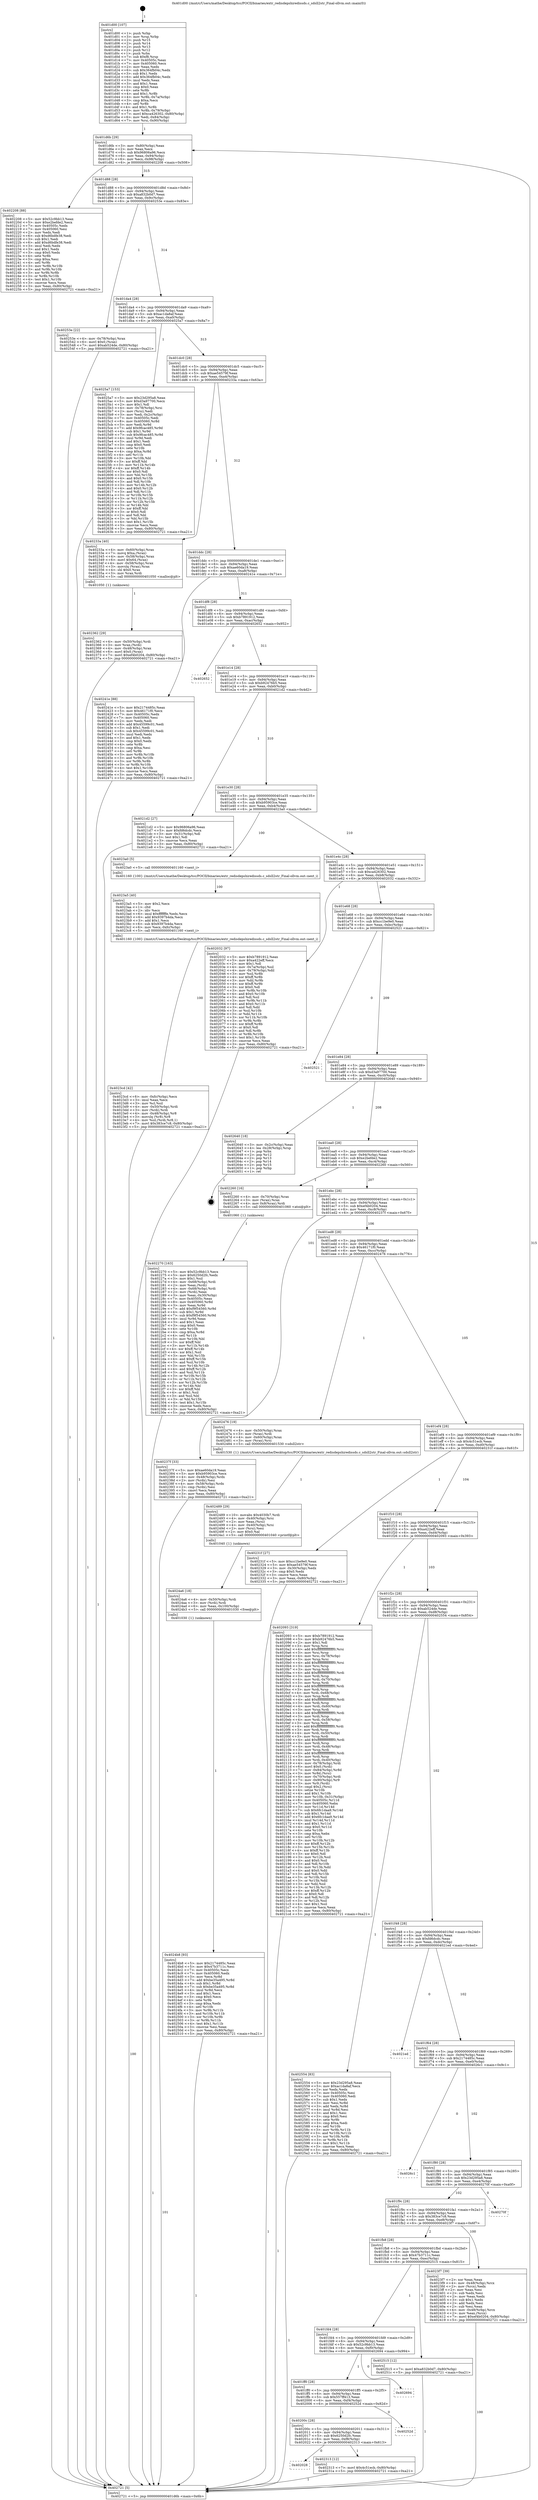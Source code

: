 digraph "0x401d00" {
  label = "0x401d00 (/mnt/c/Users/mathe/Desktop/tcc/POCII/binaries/extr_redisdepshiredissds.c_sdsll2str_Final-ollvm.out::main(0))"
  labelloc = "t"
  node[shape=record]

  Entry [label="",width=0.3,height=0.3,shape=circle,fillcolor=black,style=filled]
  "0x401d6b" [label="{
     0x401d6b [29]\l
     | [instrs]\l
     &nbsp;&nbsp;0x401d6b \<+3\>: mov -0x80(%rbp),%eax\l
     &nbsp;&nbsp;0x401d6e \<+2\>: mov %eax,%ecx\l
     &nbsp;&nbsp;0x401d70 \<+6\>: sub $0x96806a96,%ecx\l
     &nbsp;&nbsp;0x401d76 \<+6\>: mov %eax,-0x94(%rbp)\l
     &nbsp;&nbsp;0x401d7c \<+6\>: mov %ecx,-0x98(%rbp)\l
     &nbsp;&nbsp;0x401d82 \<+6\>: je 0000000000402208 \<main+0x508\>\l
  }"]
  "0x402208" [label="{
     0x402208 [88]\l
     | [instrs]\l
     &nbsp;&nbsp;0x402208 \<+5\>: mov $0x52c9bb13,%eax\l
     &nbsp;&nbsp;0x40220d \<+5\>: mov $0xe2befde2,%ecx\l
     &nbsp;&nbsp;0x402212 \<+7\>: mov 0x40505c,%edx\l
     &nbsp;&nbsp;0x402219 \<+7\>: mov 0x405060,%esi\l
     &nbsp;&nbsp;0x402220 \<+2\>: mov %edx,%edi\l
     &nbsp;&nbsp;0x402222 \<+6\>: sub $0xd6bdfe38,%edi\l
     &nbsp;&nbsp;0x402228 \<+3\>: sub $0x1,%edi\l
     &nbsp;&nbsp;0x40222b \<+6\>: add $0xd6bdfe38,%edi\l
     &nbsp;&nbsp;0x402231 \<+3\>: imul %edi,%edx\l
     &nbsp;&nbsp;0x402234 \<+3\>: and $0x1,%edx\l
     &nbsp;&nbsp;0x402237 \<+3\>: cmp $0x0,%edx\l
     &nbsp;&nbsp;0x40223a \<+4\>: sete %r8b\l
     &nbsp;&nbsp;0x40223e \<+3\>: cmp $0xa,%esi\l
     &nbsp;&nbsp;0x402241 \<+4\>: setl %r9b\l
     &nbsp;&nbsp;0x402245 \<+3\>: mov %r8b,%r10b\l
     &nbsp;&nbsp;0x402248 \<+3\>: and %r9b,%r10b\l
     &nbsp;&nbsp;0x40224b \<+3\>: xor %r9b,%r8b\l
     &nbsp;&nbsp;0x40224e \<+3\>: or %r8b,%r10b\l
     &nbsp;&nbsp;0x402251 \<+4\>: test $0x1,%r10b\l
     &nbsp;&nbsp;0x402255 \<+3\>: cmovne %ecx,%eax\l
     &nbsp;&nbsp;0x402258 \<+3\>: mov %eax,-0x80(%rbp)\l
     &nbsp;&nbsp;0x40225b \<+5\>: jmp 0000000000402721 \<main+0xa21\>\l
  }"]
  "0x401d88" [label="{
     0x401d88 [28]\l
     | [instrs]\l
     &nbsp;&nbsp;0x401d88 \<+5\>: jmp 0000000000401d8d \<main+0x8d\>\l
     &nbsp;&nbsp;0x401d8d \<+6\>: mov -0x94(%rbp),%eax\l
     &nbsp;&nbsp;0x401d93 \<+5\>: sub $0xa832b0d7,%eax\l
     &nbsp;&nbsp;0x401d98 \<+6\>: mov %eax,-0x9c(%rbp)\l
     &nbsp;&nbsp;0x401d9e \<+6\>: je 000000000040253e \<main+0x83e\>\l
  }"]
  Exit [label="",width=0.3,height=0.3,shape=circle,fillcolor=black,style=filled,peripheries=2]
  "0x40253e" [label="{
     0x40253e [22]\l
     | [instrs]\l
     &nbsp;&nbsp;0x40253e \<+4\>: mov -0x78(%rbp),%rax\l
     &nbsp;&nbsp;0x402542 \<+6\>: movl $0x0,(%rax)\l
     &nbsp;&nbsp;0x402548 \<+7\>: movl $0xab524de,-0x80(%rbp)\l
     &nbsp;&nbsp;0x40254f \<+5\>: jmp 0000000000402721 \<main+0xa21\>\l
  }"]
  "0x401da4" [label="{
     0x401da4 [28]\l
     | [instrs]\l
     &nbsp;&nbsp;0x401da4 \<+5\>: jmp 0000000000401da9 \<main+0xa9\>\l
     &nbsp;&nbsp;0x401da9 \<+6\>: mov -0x94(%rbp),%eax\l
     &nbsp;&nbsp;0x401daf \<+5\>: sub $0xac1da8af,%eax\l
     &nbsp;&nbsp;0x401db4 \<+6\>: mov %eax,-0xa0(%rbp)\l
     &nbsp;&nbsp;0x401dba \<+6\>: je 00000000004025a7 \<main+0x8a7\>\l
  }"]
  "0x4024b8" [label="{
     0x4024b8 [93]\l
     | [instrs]\l
     &nbsp;&nbsp;0x4024b8 \<+5\>: mov $0x2174485c,%eax\l
     &nbsp;&nbsp;0x4024bd \<+5\>: mov $0x47b3711c,%esi\l
     &nbsp;&nbsp;0x4024c2 \<+7\>: mov 0x40505c,%ecx\l
     &nbsp;&nbsp;0x4024c9 \<+7\>: mov 0x405060,%edx\l
     &nbsp;&nbsp;0x4024d0 \<+3\>: mov %ecx,%r8d\l
     &nbsp;&nbsp;0x4024d3 \<+7\>: add $0xbe35a495,%r8d\l
     &nbsp;&nbsp;0x4024da \<+4\>: sub $0x1,%r8d\l
     &nbsp;&nbsp;0x4024de \<+7\>: sub $0xbe35a495,%r8d\l
     &nbsp;&nbsp;0x4024e5 \<+4\>: imul %r8d,%ecx\l
     &nbsp;&nbsp;0x4024e9 \<+3\>: and $0x1,%ecx\l
     &nbsp;&nbsp;0x4024ec \<+3\>: cmp $0x0,%ecx\l
     &nbsp;&nbsp;0x4024ef \<+4\>: sete %r9b\l
     &nbsp;&nbsp;0x4024f3 \<+3\>: cmp $0xa,%edx\l
     &nbsp;&nbsp;0x4024f6 \<+4\>: setl %r10b\l
     &nbsp;&nbsp;0x4024fa \<+3\>: mov %r9b,%r11b\l
     &nbsp;&nbsp;0x4024fd \<+3\>: and %r10b,%r11b\l
     &nbsp;&nbsp;0x402500 \<+3\>: xor %r10b,%r9b\l
     &nbsp;&nbsp;0x402503 \<+3\>: or %r9b,%r11b\l
     &nbsp;&nbsp;0x402506 \<+4\>: test $0x1,%r11b\l
     &nbsp;&nbsp;0x40250a \<+3\>: cmovne %esi,%eax\l
     &nbsp;&nbsp;0x40250d \<+3\>: mov %eax,-0x80(%rbp)\l
     &nbsp;&nbsp;0x402510 \<+5\>: jmp 0000000000402721 \<main+0xa21\>\l
  }"]
  "0x4025a7" [label="{
     0x4025a7 [153]\l
     | [instrs]\l
     &nbsp;&nbsp;0x4025a7 \<+5\>: mov $0x23d295a8,%eax\l
     &nbsp;&nbsp;0x4025ac \<+5\>: mov $0xd3a97700,%ecx\l
     &nbsp;&nbsp;0x4025b1 \<+2\>: mov $0x1,%dl\l
     &nbsp;&nbsp;0x4025b3 \<+4\>: mov -0x78(%rbp),%rsi\l
     &nbsp;&nbsp;0x4025b7 \<+2\>: mov (%rsi),%edi\l
     &nbsp;&nbsp;0x4025b9 \<+3\>: mov %edi,-0x2c(%rbp)\l
     &nbsp;&nbsp;0x4025bc \<+7\>: mov 0x40505c,%edi\l
     &nbsp;&nbsp;0x4025c3 \<+8\>: mov 0x405060,%r8d\l
     &nbsp;&nbsp;0x4025cb \<+3\>: mov %edi,%r9d\l
     &nbsp;&nbsp;0x4025ce \<+7\>: add $0x9fcac485,%r9d\l
     &nbsp;&nbsp;0x4025d5 \<+4\>: sub $0x1,%r9d\l
     &nbsp;&nbsp;0x4025d9 \<+7\>: sub $0x9fcac485,%r9d\l
     &nbsp;&nbsp;0x4025e0 \<+4\>: imul %r9d,%edi\l
     &nbsp;&nbsp;0x4025e4 \<+3\>: and $0x1,%edi\l
     &nbsp;&nbsp;0x4025e7 \<+3\>: cmp $0x0,%edi\l
     &nbsp;&nbsp;0x4025ea \<+4\>: sete %r10b\l
     &nbsp;&nbsp;0x4025ee \<+4\>: cmp $0xa,%r8d\l
     &nbsp;&nbsp;0x4025f2 \<+4\>: setl %r11b\l
     &nbsp;&nbsp;0x4025f6 \<+3\>: mov %r10b,%bl\l
     &nbsp;&nbsp;0x4025f9 \<+3\>: xor $0xff,%bl\l
     &nbsp;&nbsp;0x4025fc \<+3\>: mov %r11b,%r14b\l
     &nbsp;&nbsp;0x4025ff \<+4\>: xor $0xff,%r14b\l
     &nbsp;&nbsp;0x402603 \<+3\>: xor $0x0,%dl\l
     &nbsp;&nbsp;0x402606 \<+3\>: mov %bl,%r15b\l
     &nbsp;&nbsp;0x402609 \<+4\>: and $0x0,%r15b\l
     &nbsp;&nbsp;0x40260d \<+3\>: and %dl,%r10b\l
     &nbsp;&nbsp;0x402610 \<+3\>: mov %r14b,%r12b\l
     &nbsp;&nbsp;0x402613 \<+4\>: and $0x0,%r12b\l
     &nbsp;&nbsp;0x402617 \<+3\>: and %dl,%r11b\l
     &nbsp;&nbsp;0x40261a \<+3\>: or %r10b,%r15b\l
     &nbsp;&nbsp;0x40261d \<+3\>: or %r11b,%r12b\l
     &nbsp;&nbsp;0x402620 \<+3\>: xor %r12b,%r15b\l
     &nbsp;&nbsp;0x402623 \<+3\>: or %r14b,%bl\l
     &nbsp;&nbsp;0x402626 \<+3\>: xor $0xff,%bl\l
     &nbsp;&nbsp;0x402629 \<+3\>: or $0x0,%dl\l
     &nbsp;&nbsp;0x40262c \<+2\>: and %dl,%bl\l
     &nbsp;&nbsp;0x40262e \<+3\>: or %bl,%r15b\l
     &nbsp;&nbsp;0x402631 \<+4\>: test $0x1,%r15b\l
     &nbsp;&nbsp;0x402635 \<+3\>: cmovne %ecx,%eax\l
     &nbsp;&nbsp;0x402638 \<+3\>: mov %eax,-0x80(%rbp)\l
     &nbsp;&nbsp;0x40263b \<+5\>: jmp 0000000000402721 \<main+0xa21\>\l
  }"]
  "0x401dc0" [label="{
     0x401dc0 [28]\l
     | [instrs]\l
     &nbsp;&nbsp;0x401dc0 \<+5\>: jmp 0000000000401dc5 \<main+0xc5\>\l
     &nbsp;&nbsp;0x401dc5 \<+6\>: mov -0x94(%rbp),%eax\l
     &nbsp;&nbsp;0x401dcb \<+5\>: sub $0xae54579f,%eax\l
     &nbsp;&nbsp;0x401dd0 \<+6\>: mov %eax,-0xa4(%rbp)\l
     &nbsp;&nbsp;0x401dd6 \<+6\>: je 000000000040233a \<main+0x63a\>\l
  }"]
  "0x4024a6" [label="{
     0x4024a6 [18]\l
     | [instrs]\l
     &nbsp;&nbsp;0x4024a6 \<+4\>: mov -0x50(%rbp),%rdi\l
     &nbsp;&nbsp;0x4024aa \<+3\>: mov (%rdi),%rdi\l
     &nbsp;&nbsp;0x4024ad \<+6\>: mov %eax,-0x100(%rbp)\l
     &nbsp;&nbsp;0x4024b3 \<+5\>: call 0000000000401030 \<free@plt\>\l
     | [calls]\l
     &nbsp;&nbsp;0x401030 \{1\} (unknown)\l
  }"]
  "0x40233a" [label="{
     0x40233a [40]\l
     | [instrs]\l
     &nbsp;&nbsp;0x40233a \<+4\>: mov -0x60(%rbp),%rax\l
     &nbsp;&nbsp;0x40233e \<+7\>: movq $0xa,(%rax)\l
     &nbsp;&nbsp;0x402345 \<+4\>: mov -0x58(%rbp),%rax\l
     &nbsp;&nbsp;0x402349 \<+6\>: movl $0x64,(%rax)\l
     &nbsp;&nbsp;0x40234f \<+4\>: mov -0x58(%rbp),%rax\l
     &nbsp;&nbsp;0x402353 \<+3\>: movslq (%rax),%rax\l
     &nbsp;&nbsp;0x402356 \<+4\>: shl $0x0,%rax\l
     &nbsp;&nbsp;0x40235a \<+3\>: mov %rax,%rdi\l
     &nbsp;&nbsp;0x40235d \<+5\>: call 0000000000401050 \<malloc@plt\>\l
     | [calls]\l
     &nbsp;&nbsp;0x401050 \{1\} (unknown)\l
  }"]
  "0x401ddc" [label="{
     0x401ddc [28]\l
     | [instrs]\l
     &nbsp;&nbsp;0x401ddc \<+5\>: jmp 0000000000401de1 \<main+0xe1\>\l
     &nbsp;&nbsp;0x401de1 \<+6\>: mov -0x94(%rbp),%eax\l
     &nbsp;&nbsp;0x401de7 \<+5\>: sub $0xae60da19,%eax\l
     &nbsp;&nbsp;0x401dec \<+6\>: mov %eax,-0xa8(%rbp)\l
     &nbsp;&nbsp;0x401df2 \<+6\>: je 000000000040241e \<main+0x71e\>\l
  }"]
  "0x402489" [label="{
     0x402489 [29]\l
     | [instrs]\l
     &nbsp;&nbsp;0x402489 \<+10\>: movabs $0x4030b7,%rdi\l
     &nbsp;&nbsp;0x402493 \<+4\>: mov -0x40(%rbp),%rsi\l
     &nbsp;&nbsp;0x402497 \<+2\>: mov %eax,(%rsi)\l
     &nbsp;&nbsp;0x402499 \<+4\>: mov -0x40(%rbp),%rsi\l
     &nbsp;&nbsp;0x40249d \<+2\>: mov (%rsi),%esi\l
     &nbsp;&nbsp;0x40249f \<+2\>: mov $0x0,%al\l
     &nbsp;&nbsp;0x4024a1 \<+5\>: call 0000000000401040 \<printf@plt\>\l
     | [calls]\l
     &nbsp;&nbsp;0x401040 \{1\} (unknown)\l
  }"]
  "0x40241e" [label="{
     0x40241e [88]\l
     | [instrs]\l
     &nbsp;&nbsp;0x40241e \<+5\>: mov $0x2174485c,%eax\l
     &nbsp;&nbsp;0x402423 \<+5\>: mov $0x46171f0,%ecx\l
     &nbsp;&nbsp;0x402428 \<+7\>: mov 0x40505c,%edx\l
     &nbsp;&nbsp;0x40242f \<+7\>: mov 0x405060,%esi\l
     &nbsp;&nbsp;0x402436 \<+2\>: mov %edx,%edi\l
     &nbsp;&nbsp;0x402438 \<+6\>: add $0x45599c01,%edi\l
     &nbsp;&nbsp;0x40243e \<+3\>: sub $0x1,%edi\l
     &nbsp;&nbsp;0x402441 \<+6\>: sub $0x45599c01,%edi\l
     &nbsp;&nbsp;0x402447 \<+3\>: imul %edi,%edx\l
     &nbsp;&nbsp;0x40244a \<+3\>: and $0x1,%edx\l
     &nbsp;&nbsp;0x40244d \<+3\>: cmp $0x0,%edx\l
     &nbsp;&nbsp;0x402450 \<+4\>: sete %r8b\l
     &nbsp;&nbsp;0x402454 \<+3\>: cmp $0xa,%esi\l
     &nbsp;&nbsp;0x402457 \<+4\>: setl %r9b\l
     &nbsp;&nbsp;0x40245b \<+3\>: mov %r8b,%r10b\l
     &nbsp;&nbsp;0x40245e \<+3\>: and %r9b,%r10b\l
     &nbsp;&nbsp;0x402461 \<+3\>: xor %r9b,%r8b\l
     &nbsp;&nbsp;0x402464 \<+3\>: or %r8b,%r10b\l
     &nbsp;&nbsp;0x402467 \<+4\>: test $0x1,%r10b\l
     &nbsp;&nbsp;0x40246b \<+3\>: cmovne %ecx,%eax\l
     &nbsp;&nbsp;0x40246e \<+3\>: mov %eax,-0x80(%rbp)\l
     &nbsp;&nbsp;0x402471 \<+5\>: jmp 0000000000402721 \<main+0xa21\>\l
  }"]
  "0x401df8" [label="{
     0x401df8 [28]\l
     | [instrs]\l
     &nbsp;&nbsp;0x401df8 \<+5\>: jmp 0000000000401dfd \<main+0xfd\>\l
     &nbsp;&nbsp;0x401dfd \<+6\>: mov -0x94(%rbp),%eax\l
     &nbsp;&nbsp;0x401e03 \<+5\>: sub $0xb7891912,%eax\l
     &nbsp;&nbsp;0x401e08 \<+6\>: mov %eax,-0xac(%rbp)\l
     &nbsp;&nbsp;0x401e0e \<+6\>: je 0000000000402652 \<main+0x952\>\l
  }"]
  "0x4023cd" [label="{
     0x4023cd [42]\l
     | [instrs]\l
     &nbsp;&nbsp;0x4023cd \<+6\>: mov -0xfc(%rbp),%ecx\l
     &nbsp;&nbsp;0x4023d3 \<+3\>: imul %eax,%ecx\l
     &nbsp;&nbsp;0x4023d6 \<+3\>: mov %cl,%sil\l
     &nbsp;&nbsp;0x4023d9 \<+4\>: mov -0x50(%rbp),%rdi\l
     &nbsp;&nbsp;0x4023dd \<+3\>: mov (%rdi),%rdi\l
     &nbsp;&nbsp;0x4023e0 \<+4\>: mov -0x48(%rbp),%r8\l
     &nbsp;&nbsp;0x4023e4 \<+3\>: movslq (%r8),%r8\l
     &nbsp;&nbsp;0x4023e7 \<+4\>: mov %sil,(%rdi,%r8,1)\l
     &nbsp;&nbsp;0x4023eb \<+7\>: movl $0x383ce7c8,-0x80(%rbp)\l
     &nbsp;&nbsp;0x4023f2 \<+5\>: jmp 0000000000402721 \<main+0xa21\>\l
  }"]
  "0x402652" [label="{
     0x402652\l
  }", style=dashed]
  "0x401e14" [label="{
     0x401e14 [28]\l
     | [instrs]\l
     &nbsp;&nbsp;0x401e14 \<+5\>: jmp 0000000000401e19 \<main+0x119\>\l
     &nbsp;&nbsp;0x401e19 \<+6\>: mov -0x94(%rbp),%eax\l
     &nbsp;&nbsp;0x401e1f \<+5\>: sub $0xb92476b5,%eax\l
     &nbsp;&nbsp;0x401e24 \<+6\>: mov %eax,-0xb0(%rbp)\l
     &nbsp;&nbsp;0x401e2a \<+6\>: je 00000000004021d2 \<main+0x4d2\>\l
  }"]
  "0x4023a5" [label="{
     0x4023a5 [40]\l
     | [instrs]\l
     &nbsp;&nbsp;0x4023a5 \<+5\>: mov $0x2,%ecx\l
     &nbsp;&nbsp;0x4023aa \<+1\>: cltd\l
     &nbsp;&nbsp;0x4023ab \<+2\>: idiv %ecx\l
     &nbsp;&nbsp;0x4023ad \<+6\>: imul $0xfffffffe,%edx,%ecx\l
     &nbsp;&nbsp;0x4023b3 \<+6\>: add $0x9397b4da,%ecx\l
     &nbsp;&nbsp;0x4023b9 \<+3\>: add $0x1,%ecx\l
     &nbsp;&nbsp;0x4023bc \<+6\>: sub $0x9397b4da,%ecx\l
     &nbsp;&nbsp;0x4023c2 \<+6\>: mov %ecx,-0xfc(%rbp)\l
     &nbsp;&nbsp;0x4023c8 \<+5\>: call 0000000000401160 \<next_i\>\l
     | [calls]\l
     &nbsp;&nbsp;0x401160 \{100\} (/mnt/c/Users/mathe/Desktop/tcc/POCII/binaries/extr_redisdepshiredissds.c_sdsll2str_Final-ollvm.out::next_i)\l
  }"]
  "0x4021d2" [label="{
     0x4021d2 [27]\l
     | [instrs]\l
     &nbsp;&nbsp;0x4021d2 \<+5\>: mov $0x96806a96,%eax\l
     &nbsp;&nbsp;0x4021d7 \<+5\>: mov $0xfd6dcdc,%ecx\l
     &nbsp;&nbsp;0x4021dc \<+3\>: mov -0x31(%rbp),%dl\l
     &nbsp;&nbsp;0x4021df \<+3\>: test $0x1,%dl\l
     &nbsp;&nbsp;0x4021e2 \<+3\>: cmovne %ecx,%eax\l
     &nbsp;&nbsp;0x4021e5 \<+3\>: mov %eax,-0x80(%rbp)\l
     &nbsp;&nbsp;0x4021e8 \<+5\>: jmp 0000000000402721 \<main+0xa21\>\l
  }"]
  "0x401e30" [label="{
     0x401e30 [28]\l
     | [instrs]\l
     &nbsp;&nbsp;0x401e30 \<+5\>: jmp 0000000000401e35 \<main+0x135\>\l
     &nbsp;&nbsp;0x401e35 \<+6\>: mov -0x94(%rbp),%eax\l
     &nbsp;&nbsp;0x401e3b \<+5\>: sub $0xb95903ce,%eax\l
     &nbsp;&nbsp;0x401e40 \<+6\>: mov %eax,-0xb4(%rbp)\l
     &nbsp;&nbsp;0x401e46 \<+6\>: je 00000000004023a0 \<main+0x6a0\>\l
  }"]
  "0x402362" [label="{
     0x402362 [29]\l
     | [instrs]\l
     &nbsp;&nbsp;0x402362 \<+4\>: mov -0x50(%rbp),%rdi\l
     &nbsp;&nbsp;0x402366 \<+3\>: mov %rax,(%rdi)\l
     &nbsp;&nbsp;0x402369 \<+4\>: mov -0x48(%rbp),%rax\l
     &nbsp;&nbsp;0x40236d \<+6\>: movl $0x0,(%rax)\l
     &nbsp;&nbsp;0x402373 \<+7\>: movl $0xef4b0204,-0x80(%rbp)\l
     &nbsp;&nbsp;0x40237a \<+5\>: jmp 0000000000402721 \<main+0xa21\>\l
  }"]
  "0x4023a0" [label="{
     0x4023a0 [5]\l
     | [instrs]\l
     &nbsp;&nbsp;0x4023a0 \<+5\>: call 0000000000401160 \<next_i\>\l
     | [calls]\l
     &nbsp;&nbsp;0x401160 \{100\} (/mnt/c/Users/mathe/Desktop/tcc/POCII/binaries/extr_redisdepshiredissds.c_sdsll2str_Final-ollvm.out::next_i)\l
  }"]
  "0x401e4c" [label="{
     0x401e4c [28]\l
     | [instrs]\l
     &nbsp;&nbsp;0x401e4c \<+5\>: jmp 0000000000401e51 \<main+0x151\>\l
     &nbsp;&nbsp;0x401e51 \<+6\>: mov -0x94(%rbp),%eax\l
     &nbsp;&nbsp;0x401e57 \<+5\>: sub $0xca426302,%eax\l
     &nbsp;&nbsp;0x401e5c \<+6\>: mov %eax,-0xb8(%rbp)\l
     &nbsp;&nbsp;0x401e62 \<+6\>: je 0000000000402032 \<main+0x332\>\l
  }"]
  "0x402028" [label="{
     0x402028\l
  }", style=dashed]
  "0x402032" [label="{
     0x402032 [97]\l
     | [instrs]\l
     &nbsp;&nbsp;0x402032 \<+5\>: mov $0xb7891912,%eax\l
     &nbsp;&nbsp;0x402037 \<+5\>: mov $0xa422eff,%ecx\l
     &nbsp;&nbsp;0x40203c \<+2\>: mov $0x1,%dl\l
     &nbsp;&nbsp;0x40203e \<+4\>: mov -0x7a(%rbp),%sil\l
     &nbsp;&nbsp;0x402042 \<+4\>: mov -0x79(%rbp),%dil\l
     &nbsp;&nbsp;0x402046 \<+3\>: mov %sil,%r8b\l
     &nbsp;&nbsp;0x402049 \<+4\>: xor $0xff,%r8b\l
     &nbsp;&nbsp;0x40204d \<+3\>: mov %dil,%r9b\l
     &nbsp;&nbsp;0x402050 \<+4\>: xor $0xff,%r9b\l
     &nbsp;&nbsp;0x402054 \<+3\>: xor $0x0,%dl\l
     &nbsp;&nbsp;0x402057 \<+3\>: mov %r8b,%r10b\l
     &nbsp;&nbsp;0x40205a \<+4\>: and $0x0,%r10b\l
     &nbsp;&nbsp;0x40205e \<+3\>: and %dl,%sil\l
     &nbsp;&nbsp;0x402061 \<+3\>: mov %r9b,%r11b\l
     &nbsp;&nbsp;0x402064 \<+4\>: and $0x0,%r11b\l
     &nbsp;&nbsp;0x402068 \<+3\>: and %dl,%dil\l
     &nbsp;&nbsp;0x40206b \<+3\>: or %sil,%r10b\l
     &nbsp;&nbsp;0x40206e \<+3\>: or %dil,%r11b\l
     &nbsp;&nbsp;0x402071 \<+3\>: xor %r11b,%r10b\l
     &nbsp;&nbsp;0x402074 \<+3\>: or %r9b,%r8b\l
     &nbsp;&nbsp;0x402077 \<+4\>: xor $0xff,%r8b\l
     &nbsp;&nbsp;0x40207b \<+3\>: or $0x0,%dl\l
     &nbsp;&nbsp;0x40207e \<+3\>: and %dl,%r8b\l
     &nbsp;&nbsp;0x402081 \<+3\>: or %r8b,%r10b\l
     &nbsp;&nbsp;0x402084 \<+4\>: test $0x1,%r10b\l
     &nbsp;&nbsp;0x402088 \<+3\>: cmovne %ecx,%eax\l
     &nbsp;&nbsp;0x40208b \<+3\>: mov %eax,-0x80(%rbp)\l
     &nbsp;&nbsp;0x40208e \<+5\>: jmp 0000000000402721 \<main+0xa21\>\l
  }"]
  "0x401e68" [label="{
     0x401e68 [28]\l
     | [instrs]\l
     &nbsp;&nbsp;0x401e68 \<+5\>: jmp 0000000000401e6d \<main+0x16d\>\l
     &nbsp;&nbsp;0x401e6d \<+6\>: mov -0x94(%rbp),%eax\l
     &nbsp;&nbsp;0x401e73 \<+5\>: sub $0xcc1be9e0,%eax\l
     &nbsp;&nbsp;0x401e78 \<+6\>: mov %eax,-0xbc(%rbp)\l
     &nbsp;&nbsp;0x401e7e \<+6\>: je 0000000000402521 \<main+0x821\>\l
  }"]
  "0x402721" [label="{
     0x402721 [5]\l
     | [instrs]\l
     &nbsp;&nbsp;0x402721 \<+5\>: jmp 0000000000401d6b \<main+0x6b\>\l
  }"]
  "0x401d00" [label="{
     0x401d00 [107]\l
     | [instrs]\l
     &nbsp;&nbsp;0x401d00 \<+1\>: push %rbp\l
     &nbsp;&nbsp;0x401d01 \<+3\>: mov %rsp,%rbp\l
     &nbsp;&nbsp;0x401d04 \<+2\>: push %r15\l
     &nbsp;&nbsp;0x401d06 \<+2\>: push %r14\l
     &nbsp;&nbsp;0x401d08 \<+2\>: push %r13\l
     &nbsp;&nbsp;0x401d0a \<+2\>: push %r12\l
     &nbsp;&nbsp;0x401d0c \<+1\>: push %rbx\l
     &nbsp;&nbsp;0x401d0d \<+7\>: sub $0xf8,%rsp\l
     &nbsp;&nbsp;0x401d14 \<+7\>: mov 0x40505c,%eax\l
     &nbsp;&nbsp;0x401d1b \<+7\>: mov 0x405060,%ecx\l
     &nbsp;&nbsp;0x401d22 \<+2\>: mov %eax,%edx\l
     &nbsp;&nbsp;0x401d24 \<+6\>: sub $0x364fb04c,%edx\l
     &nbsp;&nbsp;0x401d2a \<+3\>: sub $0x1,%edx\l
     &nbsp;&nbsp;0x401d2d \<+6\>: add $0x364fb04c,%edx\l
     &nbsp;&nbsp;0x401d33 \<+3\>: imul %edx,%eax\l
     &nbsp;&nbsp;0x401d36 \<+3\>: and $0x1,%eax\l
     &nbsp;&nbsp;0x401d39 \<+3\>: cmp $0x0,%eax\l
     &nbsp;&nbsp;0x401d3c \<+4\>: sete %r8b\l
     &nbsp;&nbsp;0x401d40 \<+4\>: and $0x1,%r8b\l
     &nbsp;&nbsp;0x401d44 \<+4\>: mov %r8b,-0x7a(%rbp)\l
     &nbsp;&nbsp;0x401d48 \<+3\>: cmp $0xa,%ecx\l
     &nbsp;&nbsp;0x401d4b \<+4\>: setl %r8b\l
     &nbsp;&nbsp;0x401d4f \<+4\>: and $0x1,%r8b\l
     &nbsp;&nbsp;0x401d53 \<+4\>: mov %r8b,-0x79(%rbp)\l
     &nbsp;&nbsp;0x401d57 \<+7\>: movl $0xca426302,-0x80(%rbp)\l
     &nbsp;&nbsp;0x401d5e \<+6\>: mov %edi,-0x84(%rbp)\l
     &nbsp;&nbsp;0x401d64 \<+7\>: mov %rsi,-0x90(%rbp)\l
  }"]
  "0x402313" [label="{
     0x402313 [12]\l
     | [instrs]\l
     &nbsp;&nbsp;0x402313 \<+7\>: movl $0x4c51ecb,-0x80(%rbp)\l
     &nbsp;&nbsp;0x40231a \<+5\>: jmp 0000000000402721 \<main+0xa21\>\l
  }"]
  "0x402521" [label="{
     0x402521\l
  }", style=dashed]
  "0x401e84" [label="{
     0x401e84 [28]\l
     | [instrs]\l
     &nbsp;&nbsp;0x401e84 \<+5\>: jmp 0000000000401e89 \<main+0x189\>\l
     &nbsp;&nbsp;0x401e89 \<+6\>: mov -0x94(%rbp),%eax\l
     &nbsp;&nbsp;0x401e8f \<+5\>: sub $0xd3a97700,%eax\l
     &nbsp;&nbsp;0x401e94 \<+6\>: mov %eax,-0xc0(%rbp)\l
     &nbsp;&nbsp;0x401e9a \<+6\>: je 0000000000402640 \<main+0x940\>\l
  }"]
  "0x40200c" [label="{
     0x40200c [28]\l
     | [instrs]\l
     &nbsp;&nbsp;0x40200c \<+5\>: jmp 0000000000402011 \<main+0x311\>\l
     &nbsp;&nbsp;0x402011 \<+6\>: mov -0x94(%rbp),%eax\l
     &nbsp;&nbsp;0x402017 \<+5\>: sub $0x6250d2fc,%eax\l
     &nbsp;&nbsp;0x40201c \<+6\>: mov %eax,-0xf8(%rbp)\l
     &nbsp;&nbsp;0x402022 \<+6\>: je 0000000000402313 \<main+0x613\>\l
  }"]
  "0x402640" [label="{
     0x402640 [18]\l
     | [instrs]\l
     &nbsp;&nbsp;0x402640 \<+3\>: mov -0x2c(%rbp),%eax\l
     &nbsp;&nbsp;0x402643 \<+4\>: lea -0x28(%rbp),%rsp\l
     &nbsp;&nbsp;0x402647 \<+1\>: pop %rbx\l
     &nbsp;&nbsp;0x402648 \<+2\>: pop %r12\l
     &nbsp;&nbsp;0x40264a \<+2\>: pop %r13\l
     &nbsp;&nbsp;0x40264c \<+2\>: pop %r14\l
     &nbsp;&nbsp;0x40264e \<+2\>: pop %r15\l
     &nbsp;&nbsp;0x402650 \<+1\>: pop %rbp\l
     &nbsp;&nbsp;0x402651 \<+1\>: ret\l
  }"]
  "0x401ea0" [label="{
     0x401ea0 [28]\l
     | [instrs]\l
     &nbsp;&nbsp;0x401ea0 \<+5\>: jmp 0000000000401ea5 \<main+0x1a5\>\l
     &nbsp;&nbsp;0x401ea5 \<+6\>: mov -0x94(%rbp),%eax\l
     &nbsp;&nbsp;0x401eab \<+5\>: sub $0xe2befde2,%eax\l
     &nbsp;&nbsp;0x401eb0 \<+6\>: mov %eax,-0xc4(%rbp)\l
     &nbsp;&nbsp;0x401eb6 \<+6\>: je 0000000000402260 \<main+0x560\>\l
  }"]
  "0x40252d" [label="{
     0x40252d\l
  }", style=dashed]
  "0x402260" [label="{
     0x402260 [16]\l
     | [instrs]\l
     &nbsp;&nbsp;0x402260 \<+4\>: mov -0x70(%rbp),%rax\l
     &nbsp;&nbsp;0x402264 \<+3\>: mov (%rax),%rax\l
     &nbsp;&nbsp;0x402267 \<+4\>: mov 0x8(%rax),%rdi\l
     &nbsp;&nbsp;0x40226b \<+5\>: call 0000000000401060 \<atoi@plt\>\l
     | [calls]\l
     &nbsp;&nbsp;0x401060 \{1\} (unknown)\l
  }"]
  "0x401ebc" [label="{
     0x401ebc [28]\l
     | [instrs]\l
     &nbsp;&nbsp;0x401ebc \<+5\>: jmp 0000000000401ec1 \<main+0x1c1\>\l
     &nbsp;&nbsp;0x401ec1 \<+6\>: mov -0x94(%rbp),%eax\l
     &nbsp;&nbsp;0x401ec7 \<+5\>: sub $0xef4b0204,%eax\l
     &nbsp;&nbsp;0x401ecc \<+6\>: mov %eax,-0xc8(%rbp)\l
     &nbsp;&nbsp;0x401ed2 \<+6\>: je 000000000040237f \<main+0x67f\>\l
  }"]
  "0x401ff0" [label="{
     0x401ff0 [28]\l
     | [instrs]\l
     &nbsp;&nbsp;0x401ff0 \<+5\>: jmp 0000000000401ff5 \<main+0x2f5\>\l
     &nbsp;&nbsp;0x401ff5 \<+6\>: mov -0x94(%rbp),%eax\l
     &nbsp;&nbsp;0x401ffb \<+5\>: sub $0x557ff413,%eax\l
     &nbsp;&nbsp;0x402000 \<+6\>: mov %eax,-0xf4(%rbp)\l
     &nbsp;&nbsp;0x402006 \<+6\>: je 000000000040252d \<main+0x82d\>\l
  }"]
  "0x40237f" [label="{
     0x40237f [33]\l
     | [instrs]\l
     &nbsp;&nbsp;0x40237f \<+5\>: mov $0xae60da19,%eax\l
     &nbsp;&nbsp;0x402384 \<+5\>: mov $0xb95903ce,%ecx\l
     &nbsp;&nbsp;0x402389 \<+4\>: mov -0x48(%rbp),%rdx\l
     &nbsp;&nbsp;0x40238d \<+2\>: mov (%rdx),%esi\l
     &nbsp;&nbsp;0x40238f \<+4\>: mov -0x58(%rbp),%rdx\l
     &nbsp;&nbsp;0x402393 \<+2\>: cmp (%rdx),%esi\l
     &nbsp;&nbsp;0x402395 \<+3\>: cmovl %ecx,%eax\l
     &nbsp;&nbsp;0x402398 \<+3\>: mov %eax,-0x80(%rbp)\l
     &nbsp;&nbsp;0x40239b \<+5\>: jmp 0000000000402721 \<main+0xa21\>\l
  }"]
  "0x401ed8" [label="{
     0x401ed8 [28]\l
     | [instrs]\l
     &nbsp;&nbsp;0x401ed8 \<+5\>: jmp 0000000000401edd \<main+0x1dd\>\l
     &nbsp;&nbsp;0x401edd \<+6\>: mov -0x94(%rbp),%eax\l
     &nbsp;&nbsp;0x401ee3 \<+5\>: sub $0x46171f0,%eax\l
     &nbsp;&nbsp;0x401ee8 \<+6\>: mov %eax,-0xcc(%rbp)\l
     &nbsp;&nbsp;0x401eee \<+6\>: je 0000000000402476 \<main+0x776\>\l
  }"]
  "0x402694" [label="{
     0x402694\l
  }", style=dashed]
  "0x402476" [label="{
     0x402476 [19]\l
     | [instrs]\l
     &nbsp;&nbsp;0x402476 \<+4\>: mov -0x50(%rbp),%rax\l
     &nbsp;&nbsp;0x40247a \<+3\>: mov (%rax),%rdi\l
     &nbsp;&nbsp;0x40247d \<+4\>: mov -0x60(%rbp),%rax\l
     &nbsp;&nbsp;0x402481 \<+3\>: mov (%rax),%rsi\l
     &nbsp;&nbsp;0x402484 \<+5\>: call 0000000000401530 \<sdsll2str\>\l
     | [calls]\l
     &nbsp;&nbsp;0x401530 \{1\} (/mnt/c/Users/mathe/Desktop/tcc/POCII/binaries/extr_redisdepshiredissds.c_sdsll2str_Final-ollvm.out::sdsll2str)\l
  }"]
  "0x401ef4" [label="{
     0x401ef4 [28]\l
     | [instrs]\l
     &nbsp;&nbsp;0x401ef4 \<+5\>: jmp 0000000000401ef9 \<main+0x1f9\>\l
     &nbsp;&nbsp;0x401ef9 \<+6\>: mov -0x94(%rbp),%eax\l
     &nbsp;&nbsp;0x401eff \<+5\>: sub $0x4c51ecb,%eax\l
     &nbsp;&nbsp;0x401f04 \<+6\>: mov %eax,-0xd0(%rbp)\l
     &nbsp;&nbsp;0x401f0a \<+6\>: je 000000000040231f \<main+0x61f\>\l
  }"]
  "0x401fd4" [label="{
     0x401fd4 [28]\l
     | [instrs]\l
     &nbsp;&nbsp;0x401fd4 \<+5\>: jmp 0000000000401fd9 \<main+0x2d9\>\l
     &nbsp;&nbsp;0x401fd9 \<+6\>: mov -0x94(%rbp),%eax\l
     &nbsp;&nbsp;0x401fdf \<+5\>: sub $0x52c9bb13,%eax\l
     &nbsp;&nbsp;0x401fe4 \<+6\>: mov %eax,-0xf0(%rbp)\l
     &nbsp;&nbsp;0x401fea \<+6\>: je 0000000000402694 \<main+0x994\>\l
  }"]
  "0x40231f" [label="{
     0x40231f [27]\l
     | [instrs]\l
     &nbsp;&nbsp;0x40231f \<+5\>: mov $0xcc1be9e0,%eax\l
     &nbsp;&nbsp;0x402324 \<+5\>: mov $0xae54579f,%ecx\l
     &nbsp;&nbsp;0x402329 \<+3\>: mov -0x30(%rbp),%edx\l
     &nbsp;&nbsp;0x40232c \<+3\>: cmp $0x0,%edx\l
     &nbsp;&nbsp;0x40232f \<+3\>: cmove %ecx,%eax\l
     &nbsp;&nbsp;0x402332 \<+3\>: mov %eax,-0x80(%rbp)\l
     &nbsp;&nbsp;0x402335 \<+5\>: jmp 0000000000402721 \<main+0xa21\>\l
  }"]
  "0x401f10" [label="{
     0x401f10 [28]\l
     | [instrs]\l
     &nbsp;&nbsp;0x401f10 \<+5\>: jmp 0000000000401f15 \<main+0x215\>\l
     &nbsp;&nbsp;0x401f15 \<+6\>: mov -0x94(%rbp),%eax\l
     &nbsp;&nbsp;0x401f1b \<+5\>: sub $0xa422eff,%eax\l
     &nbsp;&nbsp;0x401f20 \<+6\>: mov %eax,-0xd4(%rbp)\l
     &nbsp;&nbsp;0x401f26 \<+6\>: je 0000000000402093 \<main+0x393\>\l
  }"]
  "0x402515" [label="{
     0x402515 [12]\l
     | [instrs]\l
     &nbsp;&nbsp;0x402515 \<+7\>: movl $0xa832b0d7,-0x80(%rbp)\l
     &nbsp;&nbsp;0x40251c \<+5\>: jmp 0000000000402721 \<main+0xa21\>\l
  }"]
  "0x402093" [label="{
     0x402093 [319]\l
     | [instrs]\l
     &nbsp;&nbsp;0x402093 \<+5\>: mov $0xb7891912,%eax\l
     &nbsp;&nbsp;0x402098 \<+5\>: mov $0xb92476b5,%ecx\l
     &nbsp;&nbsp;0x40209d \<+2\>: mov $0x1,%dl\l
     &nbsp;&nbsp;0x40209f \<+3\>: mov %rsp,%rsi\l
     &nbsp;&nbsp;0x4020a2 \<+4\>: add $0xfffffffffffffff0,%rsi\l
     &nbsp;&nbsp;0x4020a6 \<+3\>: mov %rsi,%rsp\l
     &nbsp;&nbsp;0x4020a9 \<+4\>: mov %rsi,-0x78(%rbp)\l
     &nbsp;&nbsp;0x4020ad \<+3\>: mov %rsp,%rsi\l
     &nbsp;&nbsp;0x4020b0 \<+4\>: add $0xfffffffffffffff0,%rsi\l
     &nbsp;&nbsp;0x4020b4 \<+3\>: mov %rsi,%rsp\l
     &nbsp;&nbsp;0x4020b7 \<+3\>: mov %rsp,%rdi\l
     &nbsp;&nbsp;0x4020ba \<+4\>: add $0xfffffffffffffff0,%rdi\l
     &nbsp;&nbsp;0x4020be \<+3\>: mov %rdi,%rsp\l
     &nbsp;&nbsp;0x4020c1 \<+4\>: mov %rdi,-0x70(%rbp)\l
     &nbsp;&nbsp;0x4020c5 \<+3\>: mov %rsp,%rdi\l
     &nbsp;&nbsp;0x4020c8 \<+4\>: add $0xfffffffffffffff0,%rdi\l
     &nbsp;&nbsp;0x4020cc \<+3\>: mov %rdi,%rsp\l
     &nbsp;&nbsp;0x4020cf \<+4\>: mov %rdi,-0x68(%rbp)\l
     &nbsp;&nbsp;0x4020d3 \<+3\>: mov %rsp,%rdi\l
     &nbsp;&nbsp;0x4020d6 \<+4\>: add $0xfffffffffffffff0,%rdi\l
     &nbsp;&nbsp;0x4020da \<+3\>: mov %rdi,%rsp\l
     &nbsp;&nbsp;0x4020dd \<+4\>: mov %rdi,-0x60(%rbp)\l
     &nbsp;&nbsp;0x4020e1 \<+3\>: mov %rsp,%rdi\l
     &nbsp;&nbsp;0x4020e4 \<+4\>: add $0xfffffffffffffff0,%rdi\l
     &nbsp;&nbsp;0x4020e8 \<+3\>: mov %rdi,%rsp\l
     &nbsp;&nbsp;0x4020eb \<+4\>: mov %rdi,-0x58(%rbp)\l
     &nbsp;&nbsp;0x4020ef \<+3\>: mov %rsp,%rdi\l
     &nbsp;&nbsp;0x4020f2 \<+4\>: add $0xfffffffffffffff0,%rdi\l
     &nbsp;&nbsp;0x4020f6 \<+3\>: mov %rdi,%rsp\l
     &nbsp;&nbsp;0x4020f9 \<+4\>: mov %rdi,-0x50(%rbp)\l
     &nbsp;&nbsp;0x4020fd \<+3\>: mov %rsp,%rdi\l
     &nbsp;&nbsp;0x402100 \<+4\>: add $0xfffffffffffffff0,%rdi\l
     &nbsp;&nbsp;0x402104 \<+3\>: mov %rdi,%rsp\l
     &nbsp;&nbsp;0x402107 \<+4\>: mov %rdi,-0x48(%rbp)\l
     &nbsp;&nbsp;0x40210b \<+3\>: mov %rsp,%rdi\l
     &nbsp;&nbsp;0x40210e \<+4\>: add $0xfffffffffffffff0,%rdi\l
     &nbsp;&nbsp;0x402112 \<+3\>: mov %rdi,%rsp\l
     &nbsp;&nbsp;0x402115 \<+4\>: mov %rdi,-0x40(%rbp)\l
     &nbsp;&nbsp;0x402119 \<+4\>: mov -0x78(%rbp),%rdi\l
     &nbsp;&nbsp;0x40211d \<+6\>: movl $0x0,(%rdi)\l
     &nbsp;&nbsp;0x402123 \<+7\>: mov -0x84(%rbp),%r8d\l
     &nbsp;&nbsp;0x40212a \<+3\>: mov %r8d,(%rsi)\l
     &nbsp;&nbsp;0x40212d \<+4\>: mov -0x70(%rbp),%rdi\l
     &nbsp;&nbsp;0x402131 \<+7\>: mov -0x90(%rbp),%r9\l
     &nbsp;&nbsp;0x402138 \<+3\>: mov %r9,(%rdi)\l
     &nbsp;&nbsp;0x40213b \<+3\>: cmpl $0x2,(%rsi)\l
     &nbsp;&nbsp;0x40213e \<+4\>: setne %r10b\l
     &nbsp;&nbsp;0x402142 \<+4\>: and $0x1,%r10b\l
     &nbsp;&nbsp;0x402146 \<+4\>: mov %r10b,-0x31(%rbp)\l
     &nbsp;&nbsp;0x40214a \<+8\>: mov 0x40505c,%r11d\l
     &nbsp;&nbsp;0x402152 \<+7\>: mov 0x405060,%ebx\l
     &nbsp;&nbsp;0x402159 \<+3\>: mov %r11d,%r14d\l
     &nbsp;&nbsp;0x40215c \<+7\>: sub $0x6fc1daa9,%r14d\l
     &nbsp;&nbsp;0x402163 \<+4\>: sub $0x1,%r14d\l
     &nbsp;&nbsp;0x402167 \<+7\>: add $0x6fc1daa9,%r14d\l
     &nbsp;&nbsp;0x40216e \<+4\>: imul %r14d,%r11d\l
     &nbsp;&nbsp;0x402172 \<+4\>: and $0x1,%r11d\l
     &nbsp;&nbsp;0x402176 \<+4\>: cmp $0x0,%r11d\l
     &nbsp;&nbsp;0x40217a \<+4\>: sete %r10b\l
     &nbsp;&nbsp;0x40217e \<+3\>: cmp $0xa,%ebx\l
     &nbsp;&nbsp;0x402181 \<+4\>: setl %r15b\l
     &nbsp;&nbsp;0x402185 \<+3\>: mov %r10b,%r12b\l
     &nbsp;&nbsp;0x402188 \<+4\>: xor $0xff,%r12b\l
     &nbsp;&nbsp;0x40218c \<+3\>: mov %r15b,%r13b\l
     &nbsp;&nbsp;0x40218f \<+4\>: xor $0xff,%r13b\l
     &nbsp;&nbsp;0x402193 \<+3\>: xor $0x0,%dl\l
     &nbsp;&nbsp;0x402196 \<+3\>: mov %r12b,%sil\l
     &nbsp;&nbsp;0x402199 \<+4\>: and $0x0,%sil\l
     &nbsp;&nbsp;0x40219d \<+3\>: and %dl,%r10b\l
     &nbsp;&nbsp;0x4021a0 \<+3\>: mov %r13b,%dil\l
     &nbsp;&nbsp;0x4021a3 \<+4\>: and $0x0,%dil\l
     &nbsp;&nbsp;0x4021a7 \<+3\>: and %dl,%r15b\l
     &nbsp;&nbsp;0x4021aa \<+3\>: or %r10b,%sil\l
     &nbsp;&nbsp;0x4021ad \<+3\>: or %r15b,%dil\l
     &nbsp;&nbsp;0x4021b0 \<+3\>: xor %dil,%sil\l
     &nbsp;&nbsp;0x4021b3 \<+3\>: or %r13b,%r12b\l
     &nbsp;&nbsp;0x4021b6 \<+4\>: xor $0xff,%r12b\l
     &nbsp;&nbsp;0x4021ba \<+3\>: or $0x0,%dl\l
     &nbsp;&nbsp;0x4021bd \<+3\>: and %dl,%r12b\l
     &nbsp;&nbsp;0x4021c0 \<+3\>: or %r12b,%sil\l
     &nbsp;&nbsp;0x4021c3 \<+4\>: test $0x1,%sil\l
     &nbsp;&nbsp;0x4021c7 \<+3\>: cmovne %ecx,%eax\l
     &nbsp;&nbsp;0x4021ca \<+3\>: mov %eax,-0x80(%rbp)\l
     &nbsp;&nbsp;0x4021cd \<+5\>: jmp 0000000000402721 \<main+0xa21\>\l
  }"]
  "0x401f2c" [label="{
     0x401f2c [28]\l
     | [instrs]\l
     &nbsp;&nbsp;0x401f2c \<+5\>: jmp 0000000000401f31 \<main+0x231\>\l
     &nbsp;&nbsp;0x401f31 \<+6\>: mov -0x94(%rbp),%eax\l
     &nbsp;&nbsp;0x401f37 \<+5\>: sub $0xab524de,%eax\l
     &nbsp;&nbsp;0x401f3c \<+6\>: mov %eax,-0xd8(%rbp)\l
     &nbsp;&nbsp;0x401f42 \<+6\>: je 0000000000402554 \<main+0x854\>\l
  }"]
  "0x401fb8" [label="{
     0x401fb8 [28]\l
     | [instrs]\l
     &nbsp;&nbsp;0x401fb8 \<+5\>: jmp 0000000000401fbd \<main+0x2bd\>\l
     &nbsp;&nbsp;0x401fbd \<+6\>: mov -0x94(%rbp),%eax\l
     &nbsp;&nbsp;0x401fc3 \<+5\>: sub $0x47b3711c,%eax\l
     &nbsp;&nbsp;0x401fc8 \<+6\>: mov %eax,-0xec(%rbp)\l
     &nbsp;&nbsp;0x401fce \<+6\>: je 0000000000402515 \<main+0x815\>\l
  }"]
  "0x402270" [label="{
     0x402270 [163]\l
     | [instrs]\l
     &nbsp;&nbsp;0x402270 \<+5\>: mov $0x52c9bb13,%ecx\l
     &nbsp;&nbsp;0x402275 \<+5\>: mov $0x6250d2fc,%edx\l
     &nbsp;&nbsp;0x40227a \<+3\>: mov $0x1,%sil\l
     &nbsp;&nbsp;0x40227d \<+4\>: mov -0x68(%rbp),%rdi\l
     &nbsp;&nbsp;0x402281 \<+2\>: mov %eax,(%rdi)\l
     &nbsp;&nbsp;0x402283 \<+4\>: mov -0x68(%rbp),%rdi\l
     &nbsp;&nbsp;0x402287 \<+2\>: mov (%rdi),%eax\l
     &nbsp;&nbsp;0x402289 \<+3\>: mov %eax,-0x30(%rbp)\l
     &nbsp;&nbsp;0x40228c \<+7\>: mov 0x40505c,%eax\l
     &nbsp;&nbsp;0x402293 \<+8\>: mov 0x405060,%r8d\l
     &nbsp;&nbsp;0x40229b \<+3\>: mov %eax,%r9d\l
     &nbsp;&nbsp;0x40229e \<+7\>: add $0xf9f54560,%r9d\l
     &nbsp;&nbsp;0x4022a5 \<+4\>: sub $0x1,%r9d\l
     &nbsp;&nbsp;0x4022a9 \<+7\>: sub $0xf9f54560,%r9d\l
     &nbsp;&nbsp;0x4022b0 \<+4\>: imul %r9d,%eax\l
     &nbsp;&nbsp;0x4022b4 \<+3\>: and $0x1,%eax\l
     &nbsp;&nbsp;0x4022b7 \<+3\>: cmp $0x0,%eax\l
     &nbsp;&nbsp;0x4022ba \<+4\>: sete %r10b\l
     &nbsp;&nbsp;0x4022be \<+4\>: cmp $0xa,%r8d\l
     &nbsp;&nbsp;0x4022c2 \<+4\>: setl %r11b\l
     &nbsp;&nbsp;0x4022c6 \<+3\>: mov %r10b,%bl\l
     &nbsp;&nbsp;0x4022c9 \<+3\>: xor $0xff,%bl\l
     &nbsp;&nbsp;0x4022cc \<+3\>: mov %r11b,%r14b\l
     &nbsp;&nbsp;0x4022cf \<+4\>: xor $0xff,%r14b\l
     &nbsp;&nbsp;0x4022d3 \<+4\>: xor $0x1,%sil\l
     &nbsp;&nbsp;0x4022d7 \<+3\>: mov %bl,%r15b\l
     &nbsp;&nbsp;0x4022da \<+4\>: and $0xff,%r15b\l
     &nbsp;&nbsp;0x4022de \<+3\>: and %sil,%r10b\l
     &nbsp;&nbsp;0x4022e1 \<+3\>: mov %r14b,%r12b\l
     &nbsp;&nbsp;0x4022e4 \<+4\>: and $0xff,%r12b\l
     &nbsp;&nbsp;0x4022e8 \<+3\>: and %sil,%r11b\l
     &nbsp;&nbsp;0x4022eb \<+3\>: or %r10b,%r15b\l
     &nbsp;&nbsp;0x4022ee \<+3\>: or %r11b,%r12b\l
     &nbsp;&nbsp;0x4022f1 \<+3\>: xor %r12b,%r15b\l
     &nbsp;&nbsp;0x4022f4 \<+3\>: or %r14b,%bl\l
     &nbsp;&nbsp;0x4022f7 \<+3\>: xor $0xff,%bl\l
     &nbsp;&nbsp;0x4022fa \<+4\>: or $0x1,%sil\l
     &nbsp;&nbsp;0x4022fe \<+3\>: and %sil,%bl\l
     &nbsp;&nbsp;0x402301 \<+3\>: or %bl,%r15b\l
     &nbsp;&nbsp;0x402304 \<+4\>: test $0x1,%r15b\l
     &nbsp;&nbsp;0x402308 \<+3\>: cmovne %edx,%ecx\l
     &nbsp;&nbsp;0x40230b \<+3\>: mov %ecx,-0x80(%rbp)\l
     &nbsp;&nbsp;0x40230e \<+5\>: jmp 0000000000402721 \<main+0xa21\>\l
  }"]
  "0x4023f7" [label="{
     0x4023f7 [39]\l
     | [instrs]\l
     &nbsp;&nbsp;0x4023f7 \<+2\>: xor %eax,%eax\l
     &nbsp;&nbsp;0x4023f9 \<+4\>: mov -0x48(%rbp),%rcx\l
     &nbsp;&nbsp;0x4023fd \<+2\>: mov (%rcx),%edx\l
     &nbsp;&nbsp;0x4023ff \<+2\>: mov %eax,%esi\l
     &nbsp;&nbsp;0x402401 \<+2\>: sub %edx,%esi\l
     &nbsp;&nbsp;0x402403 \<+2\>: mov %eax,%edx\l
     &nbsp;&nbsp;0x402405 \<+3\>: sub $0x1,%edx\l
     &nbsp;&nbsp;0x402408 \<+2\>: add %edx,%esi\l
     &nbsp;&nbsp;0x40240a \<+2\>: sub %esi,%eax\l
     &nbsp;&nbsp;0x40240c \<+4\>: mov -0x48(%rbp),%rcx\l
     &nbsp;&nbsp;0x402410 \<+2\>: mov %eax,(%rcx)\l
     &nbsp;&nbsp;0x402412 \<+7\>: movl $0xef4b0204,-0x80(%rbp)\l
     &nbsp;&nbsp;0x402419 \<+5\>: jmp 0000000000402721 \<main+0xa21\>\l
  }"]
  "0x402554" [label="{
     0x402554 [83]\l
     | [instrs]\l
     &nbsp;&nbsp;0x402554 \<+5\>: mov $0x23d295a8,%eax\l
     &nbsp;&nbsp;0x402559 \<+5\>: mov $0xac1da8af,%ecx\l
     &nbsp;&nbsp;0x40255e \<+2\>: xor %edx,%edx\l
     &nbsp;&nbsp;0x402560 \<+7\>: mov 0x40505c,%esi\l
     &nbsp;&nbsp;0x402567 \<+7\>: mov 0x405060,%edi\l
     &nbsp;&nbsp;0x40256e \<+3\>: sub $0x1,%edx\l
     &nbsp;&nbsp;0x402571 \<+3\>: mov %esi,%r8d\l
     &nbsp;&nbsp;0x402574 \<+3\>: add %edx,%r8d\l
     &nbsp;&nbsp;0x402577 \<+4\>: imul %r8d,%esi\l
     &nbsp;&nbsp;0x40257b \<+3\>: and $0x1,%esi\l
     &nbsp;&nbsp;0x40257e \<+3\>: cmp $0x0,%esi\l
     &nbsp;&nbsp;0x402581 \<+4\>: sete %r9b\l
     &nbsp;&nbsp;0x402585 \<+3\>: cmp $0xa,%edi\l
     &nbsp;&nbsp;0x402588 \<+4\>: setl %r10b\l
     &nbsp;&nbsp;0x40258c \<+3\>: mov %r9b,%r11b\l
     &nbsp;&nbsp;0x40258f \<+3\>: and %r10b,%r11b\l
     &nbsp;&nbsp;0x402592 \<+3\>: xor %r10b,%r9b\l
     &nbsp;&nbsp;0x402595 \<+3\>: or %r9b,%r11b\l
     &nbsp;&nbsp;0x402598 \<+4\>: test $0x1,%r11b\l
     &nbsp;&nbsp;0x40259c \<+3\>: cmovne %ecx,%eax\l
     &nbsp;&nbsp;0x40259f \<+3\>: mov %eax,-0x80(%rbp)\l
     &nbsp;&nbsp;0x4025a2 \<+5\>: jmp 0000000000402721 \<main+0xa21\>\l
  }"]
  "0x401f48" [label="{
     0x401f48 [28]\l
     | [instrs]\l
     &nbsp;&nbsp;0x401f48 \<+5\>: jmp 0000000000401f4d \<main+0x24d\>\l
     &nbsp;&nbsp;0x401f4d \<+6\>: mov -0x94(%rbp),%eax\l
     &nbsp;&nbsp;0x401f53 \<+5\>: sub $0xfd6dcdc,%eax\l
     &nbsp;&nbsp;0x401f58 \<+6\>: mov %eax,-0xdc(%rbp)\l
     &nbsp;&nbsp;0x401f5e \<+6\>: je 00000000004021ed \<main+0x4ed\>\l
  }"]
  "0x401f9c" [label="{
     0x401f9c [28]\l
     | [instrs]\l
     &nbsp;&nbsp;0x401f9c \<+5\>: jmp 0000000000401fa1 \<main+0x2a1\>\l
     &nbsp;&nbsp;0x401fa1 \<+6\>: mov -0x94(%rbp),%eax\l
     &nbsp;&nbsp;0x401fa7 \<+5\>: sub $0x383ce7c8,%eax\l
     &nbsp;&nbsp;0x401fac \<+6\>: mov %eax,-0xe8(%rbp)\l
     &nbsp;&nbsp;0x401fb2 \<+6\>: je 00000000004023f7 \<main+0x6f7\>\l
  }"]
  "0x4021ed" [label="{
     0x4021ed\l
  }", style=dashed]
  "0x401f64" [label="{
     0x401f64 [28]\l
     | [instrs]\l
     &nbsp;&nbsp;0x401f64 \<+5\>: jmp 0000000000401f69 \<main+0x269\>\l
     &nbsp;&nbsp;0x401f69 \<+6\>: mov -0x94(%rbp),%eax\l
     &nbsp;&nbsp;0x401f6f \<+5\>: sub $0x2174485c,%eax\l
     &nbsp;&nbsp;0x401f74 \<+6\>: mov %eax,-0xe0(%rbp)\l
     &nbsp;&nbsp;0x401f7a \<+6\>: je 00000000004026c1 \<main+0x9c1\>\l
  }"]
  "0x40270f" [label="{
     0x40270f\l
  }", style=dashed]
  "0x4026c1" [label="{
     0x4026c1\l
  }", style=dashed]
  "0x401f80" [label="{
     0x401f80 [28]\l
     | [instrs]\l
     &nbsp;&nbsp;0x401f80 \<+5\>: jmp 0000000000401f85 \<main+0x285\>\l
     &nbsp;&nbsp;0x401f85 \<+6\>: mov -0x94(%rbp),%eax\l
     &nbsp;&nbsp;0x401f8b \<+5\>: sub $0x23d295a8,%eax\l
     &nbsp;&nbsp;0x401f90 \<+6\>: mov %eax,-0xe4(%rbp)\l
     &nbsp;&nbsp;0x401f96 \<+6\>: je 000000000040270f \<main+0xa0f\>\l
  }"]
  Entry -> "0x401d00" [label=" 1"]
  "0x401d6b" -> "0x402208" [label=" 1"]
  "0x401d6b" -> "0x401d88" [label=" 315"]
  "0x402640" -> Exit [label=" 1"]
  "0x401d88" -> "0x40253e" [label=" 1"]
  "0x401d88" -> "0x401da4" [label=" 314"]
  "0x4025a7" -> "0x402721" [label=" 1"]
  "0x401da4" -> "0x4025a7" [label=" 1"]
  "0x401da4" -> "0x401dc0" [label=" 313"]
  "0x402554" -> "0x402721" [label=" 1"]
  "0x401dc0" -> "0x40233a" [label=" 1"]
  "0x401dc0" -> "0x401ddc" [label=" 312"]
  "0x40253e" -> "0x402721" [label=" 1"]
  "0x401ddc" -> "0x40241e" [label=" 1"]
  "0x401ddc" -> "0x401df8" [label=" 311"]
  "0x402515" -> "0x402721" [label=" 1"]
  "0x401df8" -> "0x402652" [label=" 0"]
  "0x401df8" -> "0x401e14" [label=" 311"]
  "0x4024b8" -> "0x402721" [label=" 1"]
  "0x401e14" -> "0x4021d2" [label=" 1"]
  "0x401e14" -> "0x401e30" [label=" 310"]
  "0x4024a6" -> "0x4024b8" [label=" 1"]
  "0x401e30" -> "0x4023a0" [label=" 100"]
  "0x401e30" -> "0x401e4c" [label=" 210"]
  "0x402489" -> "0x4024a6" [label=" 1"]
  "0x401e4c" -> "0x402032" [label=" 1"]
  "0x401e4c" -> "0x401e68" [label=" 209"]
  "0x402032" -> "0x402721" [label=" 1"]
  "0x401d00" -> "0x401d6b" [label=" 1"]
  "0x402721" -> "0x401d6b" [label=" 315"]
  "0x402476" -> "0x402489" [label=" 1"]
  "0x401e68" -> "0x402521" [label=" 0"]
  "0x401e68" -> "0x401e84" [label=" 209"]
  "0x40241e" -> "0x402721" [label=" 1"]
  "0x401e84" -> "0x402640" [label=" 1"]
  "0x401e84" -> "0x401ea0" [label=" 208"]
  "0x4023cd" -> "0x402721" [label=" 100"]
  "0x401ea0" -> "0x402260" [label=" 1"]
  "0x401ea0" -> "0x401ebc" [label=" 207"]
  "0x4023a5" -> "0x4023cd" [label=" 100"]
  "0x401ebc" -> "0x40237f" [label=" 101"]
  "0x401ebc" -> "0x401ed8" [label=" 106"]
  "0x40237f" -> "0x402721" [label=" 101"]
  "0x401ed8" -> "0x402476" [label=" 1"]
  "0x401ed8" -> "0x401ef4" [label=" 105"]
  "0x402362" -> "0x402721" [label=" 1"]
  "0x401ef4" -> "0x40231f" [label=" 1"]
  "0x401ef4" -> "0x401f10" [label=" 104"]
  "0x40231f" -> "0x402721" [label=" 1"]
  "0x401f10" -> "0x402093" [label=" 1"]
  "0x401f10" -> "0x401f2c" [label=" 103"]
  "0x402313" -> "0x402721" [label=" 1"]
  "0x402093" -> "0x402721" [label=" 1"]
  "0x4021d2" -> "0x402721" [label=" 1"]
  "0x402208" -> "0x402721" [label=" 1"]
  "0x402260" -> "0x402270" [label=" 1"]
  "0x402270" -> "0x402721" [label=" 1"]
  "0x40200c" -> "0x402313" [label=" 1"]
  "0x401f2c" -> "0x402554" [label=" 1"]
  "0x401f2c" -> "0x401f48" [label=" 102"]
  "0x4023f7" -> "0x402721" [label=" 100"]
  "0x401f48" -> "0x4021ed" [label=" 0"]
  "0x401f48" -> "0x401f64" [label=" 102"]
  "0x401ff0" -> "0x40252d" [label=" 0"]
  "0x401f64" -> "0x4026c1" [label=" 0"]
  "0x401f64" -> "0x401f80" [label=" 102"]
  "0x4023a0" -> "0x4023a5" [label=" 100"]
  "0x401f80" -> "0x40270f" [label=" 0"]
  "0x401f80" -> "0x401f9c" [label=" 102"]
  "0x401ff0" -> "0x40200c" [label=" 1"]
  "0x401f9c" -> "0x4023f7" [label=" 100"]
  "0x401f9c" -> "0x401fb8" [label=" 2"]
  "0x40200c" -> "0x402028" [label=" 0"]
  "0x401fb8" -> "0x402515" [label=" 1"]
  "0x401fb8" -> "0x401fd4" [label=" 1"]
  "0x40233a" -> "0x402362" [label=" 1"]
  "0x401fd4" -> "0x402694" [label=" 0"]
  "0x401fd4" -> "0x401ff0" [label=" 1"]
}
